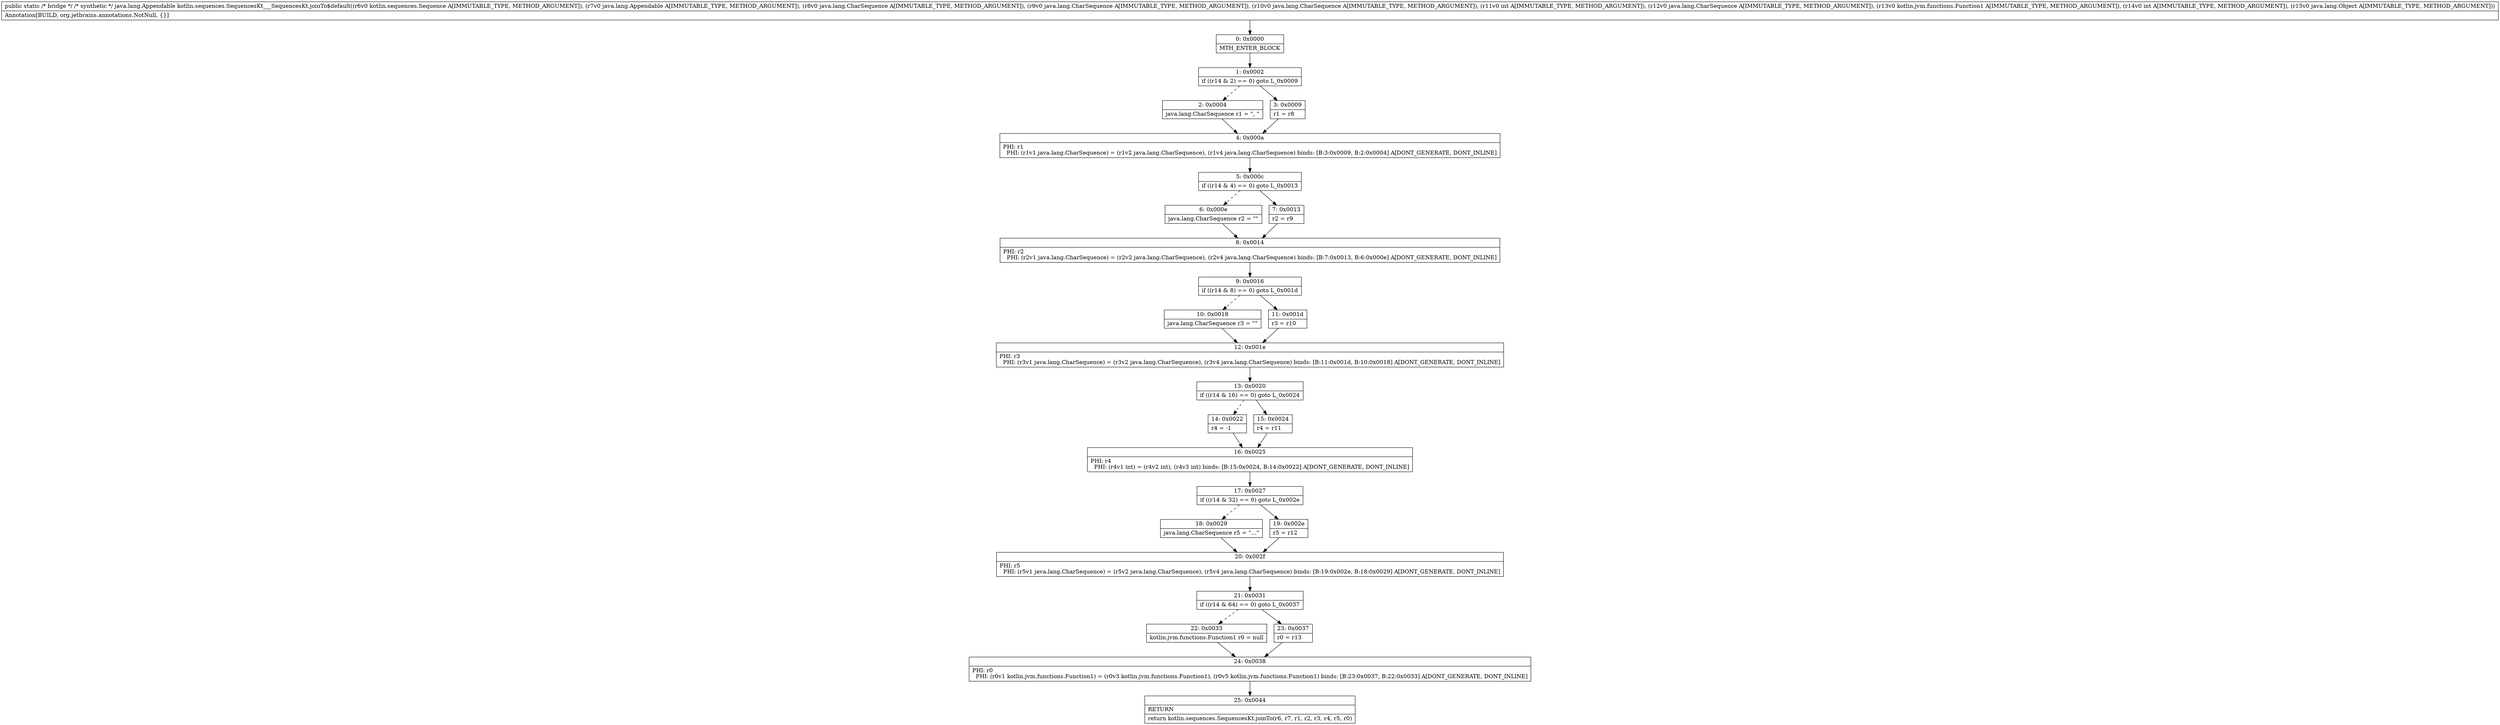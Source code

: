 digraph "CFG forkotlin.sequences.SequencesKt___SequencesKt.joinTo$default(Lkotlin\/sequences\/Sequence;Ljava\/lang\/Appendable;Ljava\/lang\/CharSequence;Ljava\/lang\/CharSequence;Ljava\/lang\/CharSequence;ILjava\/lang\/CharSequence;Lkotlin\/jvm\/functions\/Function1;ILjava\/lang\/Object;)Ljava\/lang\/Appendable;" {
Node_0 [shape=record,label="{0\:\ 0x0000|MTH_ENTER_BLOCK\l}"];
Node_1 [shape=record,label="{1\:\ 0x0002|if ((r14 & 2) == 0) goto L_0x0009\l}"];
Node_2 [shape=record,label="{2\:\ 0x0004|java.lang.CharSequence r1 = \", \"\l}"];
Node_3 [shape=record,label="{3\:\ 0x0009|r1 = r8\l}"];
Node_4 [shape=record,label="{4\:\ 0x000a|PHI: r1 \l  PHI: (r1v1 java.lang.CharSequence) = (r1v2 java.lang.CharSequence), (r1v4 java.lang.CharSequence) binds: [B:3:0x0009, B:2:0x0004] A[DONT_GENERATE, DONT_INLINE]\l}"];
Node_5 [shape=record,label="{5\:\ 0x000c|if ((r14 & 4) == 0) goto L_0x0013\l}"];
Node_6 [shape=record,label="{6\:\ 0x000e|java.lang.CharSequence r2 = \"\"\l}"];
Node_7 [shape=record,label="{7\:\ 0x0013|r2 = r9\l}"];
Node_8 [shape=record,label="{8\:\ 0x0014|PHI: r2 \l  PHI: (r2v1 java.lang.CharSequence) = (r2v2 java.lang.CharSequence), (r2v4 java.lang.CharSequence) binds: [B:7:0x0013, B:6:0x000e] A[DONT_GENERATE, DONT_INLINE]\l}"];
Node_9 [shape=record,label="{9\:\ 0x0016|if ((r14 & 8) == 0) goto L_0x001d\l}"];
Node_10 [shape=record,label="{10\:\ 0x0018|java.lang.CharSequence r3 = \"\"\l}"];
Node_11 [shape=record,label="{11\:\ 0x001d|r3 = r10\l}"];
Node_12 [shape=record,label="{12\:\ 0x001e|PHI: r3 \l  PHI: (r3v1 java.lang.CharSequence) = (r3v2 java.lang.CharSequence), (r3v4 java.lang.CharSequence) binds: [B:11:0x001d, B:10:0x0018] A[DONT_GENERATE, DONT_INLINE]\l}"];
Node_13 [shape=record,label="{13\:\ 0x0020|if ((r14 & 16) == 0) goto L_0x0024\l}"];
Node_14 [shape=record,label="{14\:\ 0x0022|r4 = \-1\l}"];
Node_15 [shape=record,label="{15\:\ 0x0024|r4 = r11\l}"];
Node_16 [shape=record,label="{16\:\ 0x0025|PHI: r4 \l  PHI: (r4v1 int) = (r4v2 int), (r4v3 int) binds: [B:15:0x0024, B:14:0x0022] A[DONT_GENERATE, DONT_INLINE]\l}"];
Node_17 [shape=record,label="{17\:\ 0x0027|if ((r14 & 32) == 0) goto L_0x002e\l}"];
Node_18 [shape=record,label="{18\:\ 0x0029|java.lang.CharSequence r5 = \"...\"\l}"];
Node_19 [shape=record,label="{19\:\ 0x002e|r5 = r12\l}"];
Node_20 [shape=record,label="{20\:\ 0x002f|PHI: r5 \l  PHI: (r5v1 java.lang.CharSequence) = (r5v2 java.lang.CharSequence), (r5v4 java.lang.CharSequence) binds: [B:19:0x002e, B:18:0x0029] A[DONT_GENERATE, DONT_INLINE]\l}"];
Node_21 [shape=record,label="{21\:\ 0x0031|if ((r14 & 64) == 0) goto L_0x0037\l}"];
Node_22 [shape=record,label="{22\:\ 0x0033|kotlin.jvm.functions.Function1 r0 = null\l}"];
Node_23 [shape=record,label="{23\:\ 0x0037|r0 = r13\l}"];
Node_24 [shape=record,label="{24\:\ 0x0038|PHI: r0 \l  PHI: (r0v1 kotlin.jvm.functions.Function1) = (r0v3 kotlin.jvm.functions.Function1), (r0v5 kotlin.jvm.functions.Function1) binds: [B:23:0x0037, B:22:0x0033] A[DONT_GENERATE, DONT_INLINE]\l}"];
Node_25 [shape=record,label="{25\:\ 0x0044|RETURN\l|return kotlin.sequences.SequencesKt.joinTo(r6, r7, r1, r2, r3, r4, r5, r0)\l}"];
MethodNode[shape=record,label="{public static \/* bridge *\/ \/* synthetic *\/ java.lang.Appendable kotlin.sequences.SequencesKt___SequencesKt.joinTo$default((r6v0 kotlin.sequences.Sequence A[IMMUTABLE_TYPE, METHOD_ARGUMENT]), (r7v0 java.lang.Appendable A[IMMUTABLE_TYPE, METHOD_ARGUMENT]), (r8v0 java.lang.CharSequence A[IMMUTABLE_TYPE, METHOD_ARGUMENT]), (r9v0 java.lang.CharSequence A[IMMUTABLE_TYPE, METHOD_ARGUMENT]), (r10v0 java.lang.CharSequence A[IMMUTABLE_TYPE, METHOD_ARGUMENT]), (r11v0 int A[IMMUTABLE_TYPE, METHOD_ARGUMENT]), (r12v0 java.lang.CharSequence A[IMMUTABLE_TYPE, METHOD_ARGUMENT]), (r13v0 kotlin.jvm.functions.Function1 A[IMMUTABLE_TYPE, METHOD_ARGUMENT]), (r14v0 int A[IMMUTABLE_TYPE, METHOD_ARGUMENT]), (r15v0 java.lang.Object A[IMMUTABLE_TYPE, METHOD_ARGUMENT]))  | Annotation[BUILD, org.jetbrains.annotations.NotNull, \{\}]\l}"];
MethodNode -> Node_0;
Node_0 -> Node_1;
Node_1 -> Node_2[style=dashed];
Node_1 -> Node_3;
Node_2 -> Node_4;
Node_3 -> Node_4;
Node_4 -> Node_5;
Node_5 -> Node_6[style=dashed];
Node_5 -> Node_7;
Node_6 -> Node_8;
Node_7 -> Node_8;
Node_8 -> Node_9;
Node_9 -> Node_10[style=dashed];
Node_9 -> Node_11;
Node_10 -> Node_12;
Node_11 -> Node_12;
Node_12 -> Node_13;
Node_13 -> Node_14[style=dashed];
Node_13 -> Node_15;
Node_14 -> Node_16;
Node_15 -> Node_16;
Node_16 -> Node_17;
Node_17 -> Node_18[style=dashed];
Node_17 -> Node_19;
Node_18 -> Node_20;
Node_19 -> Node_20;
Node_20 -> Node_21;
Node_21 -> Node_22[style=dashed];
Node_21 -> Node_23;
Node_22 -> Node_24;
Node_23 -> Node_24;
Node_24 -> Node_25;
}

